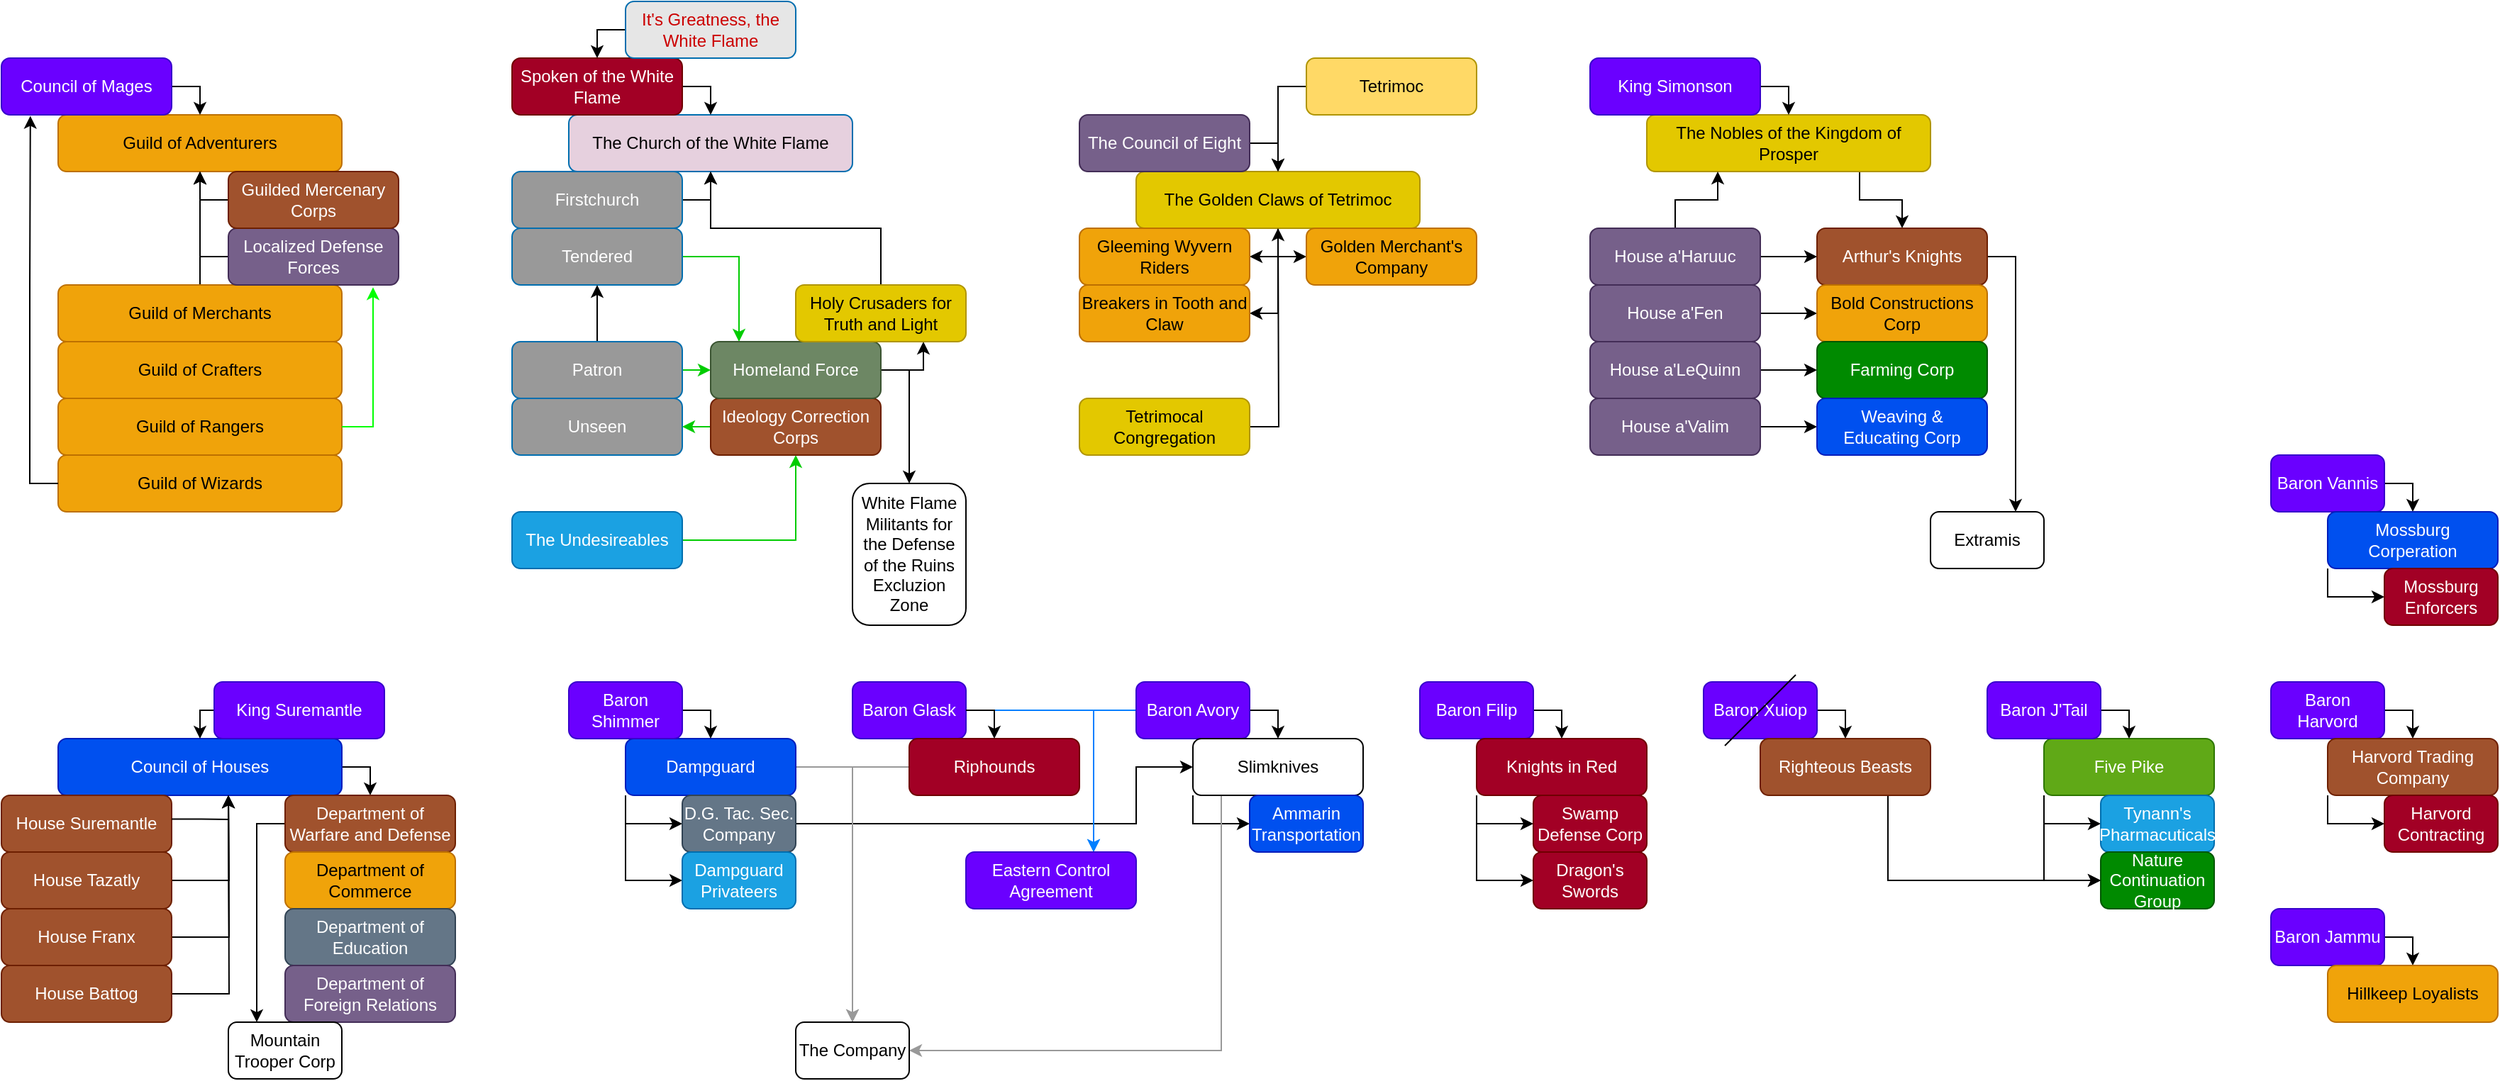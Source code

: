 <mxfile version="24.2.5" type="device">
  <diagram name="Page-1" id="o0ZqQBc5p8aBz4_Yj3NF">
    <mxGraphModel dx="2197" dy="1047" grid="1" gridSize="10" guides="1" tooltips="1" connect="1" arrows="1" fold="1" page="1" pageScale="1" pageWidth="1100" pageHeight="850" math="0" shadow="0">
      <root>
        <mxCell id="0" />
        <mxCell id="1" parent="0" />
        <mxCell id="Qp0GUsCn_s2tmI3Qah0Y-1" value="Guild of Adventurers" style="rounded=1;whiteSpace=wrap;html=1;fillColor=#f0a30a;fontColor=#000000;strokeColor=#BD7000;" parent="1" vertex="1">
          <mxGeometry x="260" y="120" width="200" height="40" as="geometry" />
        </mxCell>
        <mxCell id="Qp0GUsCn_s2tmI3Qah0Y-4" style="edgeStyle=orthogonalEdgeStyle;rounded=0;orthogonalLoop=1;jettySize=auto;html=1;exitX=0.5;exitY=0;exitDx=0;exitDy=0;entryX=0.5;entryY=1;entryDx=0;entryDy=0;" parent="1" source="Qp0GUsCn_s2tmI3Qah0Y-2" target="Qp0GUsCn_s2tmI3Qah0Y-1" edge="1">
          <mxGeometry relative="1" as="geometry" />
        </mxCell>
        <mxCell id="Qp0GUsCn_s2tmI3Qah0Y-2" value="Guild of Merchants" style="rounded=1;whiteSpace=wrap;html=1;fillColor=#f0a30a;fontColor=#000000;strokeColor=#BD7000;" parent="1" vertex="1">
          <mxGeometry x="260" y="240" width="200" height="40" as="geometry" />
        </mxCell>
        <mxCell id="Qp0GUsCn_s2tmI3Qah0Y-3" value="Guild of Crafters" style="rounded=1;whiteSpace=wrap;html=1;fillColor=#f0a30a;fontColor=#000000;strokeColor=#BD7000;" parent="1" vertex="1">
          <mxGeometry x="260" y="280" width="200" height="40" as="geometry" />
        </mxCell>
        <mxCell id="Qp0GUsCn_s2tmI3Qah0Y-6" style="edgeStyle=orthogonalEdgeStyle;rounded=0;orthogonalLoop=1;jettySize=auto;html=1;exitX=0;exitY=0.5;exitDx=0;exitDy=0;" parent="1" source="Qp0GUsCn_s2tmI3Qah0Y-5" target="Qp0GUsCn_s2tmI3Qah0Y-1" edge="1">
          <mxGeometry relative="1" as="geometry" />
        </mxCell>
        <mxCell id="Qp0GUsCn_s2tmI3Qah0Y-5" value="Localized Defense Forces" style="rounded=1;whiteSpace=wrap;html=1;fillColor=#76608a;fontColor=#ffffff;strokeColor=#432D57;" parent="1" vertex="1">
          <mxGeometry x="380" y="200" width="120" height="40" as="geometry" />
        </mxCell>
        <mxCell id="Qp0GUsCn_s2tmI3Qah0Y-8" style="edgeStyle=orthogonalEdgeStyle;rounded=0;orthogonalLoop=1;jettySize=auto;html=1;exitX=0;exitY=0.5;exitDx=0;exitDy=0;" parent="1" source="Qp0GUsCn_s2tmI3Qah0Y-7" target="Qp0GUsCn_s2tmI3Qah0Y-1" edge="1">
          <mxGeometry relative="1" as="geometry" />
        </mxCell>
        <mxCell id="Qp0GUsCn_s2tmI3Qah0Y-7" value="Guilded Mercenary Corps" style="rounded=1;whiteSpace=wrap;html=1;fillColor=#a0522d;fontColor=#ffffff;strokeColor=#6D1F00;" parent="1" vertex="1">
          <mxGeometry x="380" y="160" width="120" height="40" as="geometry" />
        </mxCell>
        <mxCell id="Qp0GUsCn_s2tmI3Qah0Y-9" value="Guild of Rangers" style="rounded=1;whiteSpace=wrap;html=1;fillColor=#f0a30a;fontColor=#000000;strokeColor=#BD7000;" parent="1" vertex="1">
          <mxGeometry x="260" y="320" width="200" height="40" as="geometry" />
        </mxCell>
        <mxCell id="Qp0GUsCn_s2tmI3Qah0Y-10" value="Guild of Wizards" style="rounded=1;whiteSpace=wrap;html=1;fillColor=#f0a30a;fontColor=#000000;strokeColor=#BD7000;" parent="1" vertex="1">
          <mxGeometry x="260" y="360" width="200" height="40" as="geometry" />
        </mxCell>
        <mxCell id="Qp0GUsCn_s2tmI3Qah0Y-14" style="edgeStyle=orthogonalEdgeStyle;rounded=0;orthogonalLoop=1;jettySize=auto;html=1;exitX=1;exitY=0.5;exitDx=0;exitDy=0;" parent="1" source="Qp0GUsCn_s2tmI3Qah0Y-12" target="Qp0GUsCn_s2tmI3Qah0Y-1" edge="1">
          <mxGeometry relative="1" as="geometry" />
        </mxCell>
        <mxCell id="Qp0GUsCn_s2tmI3Qah0Y-12" value="Council of Mages" style="rounded=1;whiteSpace=wrap;html=1;fillColor=#6a00ff;fontColor=#ffffff;strokeColor=#3700CC;" parent="1" vertex="1">
          <mxGeometry x="220" y="80" width="120" height="40" as="geometry" />
        </mxCell>
        <mxCell id="Qp0GUsCn_s2tmI3Qah0Y-13" style="edgeStyle=orthogonalEdgeStyle;rounded=0;orthogonalLoop=1;jettySize=auto;html=1;exitX=0;exitY=0.5;exitDx=0;exitDy=0;entryX=0.17;entryY=1.02;entryDx=0;entryDy=0;entryPerimeter=0;" parent="1" source="Qp0GUsCn_s2tmI3Qah0Y-10" target="Qp0GUsCn_s2tmI3Qah0Y-12" edge="1">
          <mxGeometry relative="1" as="geometry" />
        </mxCell>
        <mxCell id="Qp0GUsCn_s2tmI3Qah0Y-15" style="edgeStyle=orthogonalEdgeStyle;rounded=0;orthogonalLoop=1;jettySize=auto;html=1;exitX=1;exitY=0.5;exitDx=0;exitDy=0;entryX=0.85;entryY=1.04;entryDx=0;entryDy=0;entryPerimeter=0;fillColor=#00FF00;strokeColor=#00FF00;" parent="1" source="Qp0GUsCn_s2tmI3Qah0Y-9" target="Qp0GUsCn_s2tmI3Qah0Y-5" edge="1">
          <mxGeometry relative="1" as="geometry" />
        </mxCell>
        <mxCell id="Qp0GUsCn_s2tmI3Qah0Y-30" style="edgeStyle=orthogonalEdgeStyle;rounded=0;orthogonalLoop=1;jettySize=auto;html=1;exitX=1;exitY=0.5;exitDx=0;exitDy=0;entryX=0.5;entryY=0;entryDx=0;entryDy=0;" parent="1" source="Qp0GUsCn_s2tmI3Qah0Y-17" target="Qp0GUsCn_s2tmI3Qah0Y-29" edge="1">
          <mxGeometry relative="1" as="geometry" />
        </mxCell>
        <mxCell id="Qp0GUsCn_s2tmI3Qah0Y-17" value="Council of Houses" style="rounded=1;whiteSpace=wrap;html=1;fillColor=#0050ef;fontColor=#ffffff;strokeColor=#001DBC;" parent="1" vertex="1">
          <mxGeometry x="260" y="560" width="200" height="40" as="geometry" />
        </mxCell>
        <mxCell id="Qp0GUsCn_s2tmI3Qah0Y-34" style="edgeStyle=orthogonalEdgeStyle;rounded=0;orthogonalLoop=1;jettySize=auto;html=1;exitX=0;exitY=0.5;exitDx=0;exitDy=0;entryX=0.5;entryY=0;entryDx=0;entryDy=0;" parent="1" source="Qp0GUsCn_s2tmI3Qah0Y-18" target="Qp0GUsCn_s2tmI3Qah0Y-17" edge="1">
          <mxGeometry relative="1" as="geometry" />
        </mxCell>
        <mxCell id="Qp0GUsCn_s2tmI3Qah0Y-18" value="King Suremantle" style="rounded=1;whiteSpace=wrap;html=1;fillColor=#6a00ff;fontColor=#ffffff;strokeColor=#3700CC;" parent="1" vertex="1">
          <mxGeometry x="370" y="520" width="120" height="40" as="geometry" />
        </mxCell>
        <mxCell id="Qp0GUsCn_s2tmI3Qah0Y-20" value="House Suremantle" style="rounded=1;whiteSpace=wrap;html=1;fillColor=#a0522d;fontColor=#ffffff;strokeColor=#6D1F00;" parent="1" vertex="1">
          <mxGeometry x="220" y="600" width="120" height="40" as="geometry" />
        </mxCell>
        <mxCell id="91A2RXsGNv93fPLzzTM1-30" style="edgeStyle=orthogonalEdgeStyle;rounded=0;orthogonalLoop=1;jettySize=auto;html=1;exitX=1;exitY=0.5;exitDx=0;exitDy=0;" edge="1" parent="1" source="Qp0GUsCn_s2tmI3Qah0Y-21">
          <mxGeometry relative="1" as="geometry">
            <mxPoint x="380" y="600" as="targetPoint" />
          </mxGeometry>
        </mxCell>
        <mxCell id="Qp0GUsCn_s2tmI3Qah0Y-21" value="House Tazatly" style="rounded=1;whiteSpace=wrap;html=1;fillColor=#a0522d;fontColor=#ffffff;strokeColor=#6D1F00;" parent="1" vertex="1">
          <mxGeometry x="220" y="640" width="120" height="40" as="geometry" />
        </mxCell>
        <mxCell id="91A2RXsGNv93fPLzzTM1-29" style="edgeStyle=orthogonalEdgeStyle;rounded=0;orthogonalLoop=1;jettySize=auto;html=1;exitX=1;exitY=0.5;exitDx=0;exitDy=0;" edge="1" parent="1" source="Qp0GUsCn_s2tmI3Qah0Y-22">
          <mxGeometry relative="1" as="geometry">
            <mxPoint x="380" y="600" as="targetPoint" />
          </mxGeometry>
        </mxCell>
        <mxCell id="Qp0GUsCn_s2tmI3Qah0Y-22" value="House Franx" style="rounded=1;whiteSpace=wrap;html=1;fillColor=#a0522d;fontColor=#ffffff;strokeColor=#6D1F00;" parent="1" vertex="1">
          <mxGeometry x="220" y="680" width="120" height="40" as="geometry" />
        </mxCell>
        <mxCell id="Qp0GUsCn_s2tmI3Qah0Y-23" style="edgeStyle=orthogonalEdgeStyle;rounded=0;orthogonalLoop=1;jettySize=auto;html=1;exitX=1;exitY=0.5;exitDx=0;exitDy=0;" parent="1" edge="1">
          <mxGeometry relative="1" as="geometry">
            <mxPoint x="340" y="616.8" as="sourcePoint" />
            <mxPoint x="380" y="600" as="targetPoint" />
            <Array as="points">
              <mxPoint x="361" y="617" />
              <mxPoint x="380" y="617" />
            </Array>
          </mxGeometry>
        </mxCell>
        <mxCell id="91A2RXsGNv93fPLzzTM1-28" style="edgeStyle=orthogonalEdgeStyle;rounded=0;orthogonalLoop=1;jettySize=auto;html=1;exitX=1;exitY=0.5;exitDx=0;exitDy=0;" edge="1" parent="1" source="Qp0GUsCn_s2tmI3Qah0Y-26">
          <mxGeometry relative="1" as="geometry">
            <mxPoint x="380" y="600" as="targetPoint" />
          </mxGeometry>
        </mxCell>
        <mxCell id="Qp0GUsCn_s2tmI3Qah0Y-26" value="House Battog" style="rounded=1;whiteSpace=wrap;html=1;fillColor=#a0522d;fontColor=#ffffff;strokeColor=#6D1F00;" parent="1" vertex="1">
          <mxGeometry x="220" y="720" width="120" height="40" as="geometry" />
        </mxCell>
        <mxCell id="91A2RXsGNv93fPLzzTM1-73" style="edgeStyle=orthogonalEdgeStyle;rounded=0;orthogonalLoop=1;jettySize=auto;html=1;exitX=0;exitY=0.5;exitDx=0;exitDy=0;entryX=0.25;entryY=0;entryDx=0;entryDy=0;" edge="1" parent="1" source="Qp0GUsCn_s2tmI3Qah0Y-29" target="91A2RXsGNv93fPLzzTM1-72">
          <mxGeometry relative="1" as="geometry" />
        </mxCell>
        <mxCell id="Qp0GUsCn_s2tmI3Qah0Y-29" value="Department of Warfare and Defense" style="rounded=1;whiteSpace=wrap;html=1;fillColor=#a0522d;fontColor=#ffffff;strokeColor=#6D1F00;" parent="1" vertex="1">
          <mxGeometry x="420" y="600" width="120" height="40" as="geometry" />
        </mxCell>
        <mxCell id="Qp0GUsCn_s2tmI3Qah0Y-31" value="Department of Commerce" style="rounded=1;whiteSpace=wrap;html=1;fillColor=#f0a30a;fontColor=#000000;strokeColor=#BD7000;" parent="1" vertex="1">
          <mxGeometry x="420" y="640" width="120" height="40" as="geometry" />
        </mxCell>
        <mxCell id="Qp0GUsCn_s2tmI3Qah0Y-32" value="Department of Education" style="rounded=1;whiteSpace=wrap;html=1;fillColor=#647687;fontColor=#ffffff;strokeColor=#314354;" parent="1" vertex="1">
          <mxGeometry x="420" y="680" width="120" height="40" as="geometry" />
        </mxCell>
        <mxCell id="Qp0GUsCn_s2tmI3Qah0Y-33" value="Department of Foreign Relations" style="rounded=1;whiteSpace=wrap;html=1;fillColor=#76608a;fontColor=#ffffff;strokeColor=#432D57;" parent="1" vertex="1">
          <mxGeometry x="420" y="720" width="120" height="40" as="geometry" />
        </mxCell>
        <mxCell id="91A2RXsGNv93fPLzzTM1-1" value="The Church of the White Flame" style="rounded=1;whiteSpace=wrap;html=1;fillColor=#E6D0DE;fontColor=#000000;strokeColor=#006EAF;" vertex="1" parent="1">
          <mxGeometry x="620" y="120" width="200" height="40" as="geometry" />
        </mxCell>
        <mxCell id="91A2RXsGNv93fPLzzTM1-4" style="edgeStyle=orthogonalEdgeStyle;rounded=0;orthogonalLoop=1;jettySize=auto;html=1;exitX=1;exitY=0.5;exitDx=0;exitDy=0;entryX=0.5;entryY=0;entryDx=0;entryDy=0;" edge="1" parent="1" source="91A2RXsGNv93fPLzzTM1-3" target="91A2RXsGNv93fPLzzTM1-1">
          <mxGeometry relative="1" as="geometry" />
        </mxCell>
        <mxCell id="91A2RXsGNv93fPLzzTM1-3" value="Spoken of the White Flame" style="rounded=1;whiteSpace=wrap;html=1;fillColor=#a20025;fontColor=#ffffff;strokeColor=#6F0000;" vertex="1" parent="1">
          <mxGeometry x="580" y="80" width="120" height="40" as="geometry" />
        </mxCell>
        <mxCell id="91A2RXsGNv93fPLzzTM1-6" style="edgeStyle=orthogonalEdgeStyle;rounded=0;orthogonalLoop=1;jettySize=auto;html=1;exitX=0;exitY=0.5;exitDx=0;exitDy=0;" edge="1" parent="1" source="91A2RXsGNv93fPLzzTM1-5" target="91A2RXsGNv93fPLzzTM1-3">
          <mxGeometry relative="1" as="geometry" />
        </mxCell>
        <mxCell id="91A2RXsGNv93fPLzzTM1-5" value="It&#39;s Greatness, the White Flame" style="rounded=1;whiteSpace=wrap;html=1;fillColor=#E6E6E6;fontColor=#CC0000;strokeColor=#006EAF;" vertex="1" parent="1">
          <mxGeometry x="660" y="40" width="120" height="40" as="geometry" />
        </mxCell>
        <mxCell id="91A2RXsGNv93fPLzzTM1-25" style="edgeStyle=orthogonalEdgeStyle;rounded=0;orthogonalLoop=1;jettySize=auto;html=1;exitX=1;exitY=0.5;exitDx=0;exitDy=0;" edge="1" parent="1" source="91A2RXsGNv93fPLzzTM1-7" target="91A2RXsGNv93fPLzzTM1-1">
          <mxGeometry relative="1" as="geometry" />
        </mxCell>
        <mxCell id="91A2RXsGNv93fPLzzTM1-7" value="Firstchurch" style="rounded=1;whiteSpace=wrap;html=1;fillColor=#999999;fontColor=#ffffff;strokeColor=#006EAF;" vertex="1" parent="1">
          <mxGeometry x="580" y="160" width="120" height="40" as="geometry" />
        </mxCell>
        <mxCell id="91A2RXsGNv93fPLzzTM1-21" style="edgeStyle=orthogonalEdgeStyle;rounded=0;orthogonalLoop=1;jettySize=auto;html=1;exitX=1;exitY=0.5;exitDx=0;exitDy=0;strokeColor=#00CC00;" edge="1" parent="1" source="91A2RXsGNv93fPLzzTM1-8" target="91A2RXsGNv93fPLzzTM1-19">
          <mxGeometry relative="1" as="geometry">
            <Array as="points">
              <mxPoint x="740" y="220" />
            </Array>
          </mxGeometry>
        </mxCell>
        <mxCell id="91A2RXsGNv93fPLzzTM1-8" value="Tendered" style="rounded=1;whiteSpace=wrap;html=1;fillColor=#999999;fontColor=#ffffff;strokeColor=#006EAF;" vertex="1" parent="1">
          <mxGeometry x="580" y="200" width="120" height="40" as="geometry" />
        </mxCell>
        <mxCell id="91A2RXsGNv93fPLzzTM1-17" style="edgeStyle=orthogonalEdgeStyle;rounded=0;orthogonalLoop=1;jettySize=auto;html=1;exitX=0.5;exitY=0;exitDx=0;exitDy=0;entryX=0.5;entryY=1;entryDx=0;entryDy=0;" edge="1" parent="1" source="91A2RXsGNv93fPLzzTM1-9" target="91A2RXsGNv93fPLzzTM1-8">
          <mxGeometry relative="1" as="geometry" />
        </mxCell>
        <mxCell id="91A2RXsGNv93fPLzzTM1-20" style="edgeStyle=orthogonalEdgeStyle;rounded=0;orthogonalLoop=1;jettySize=auto;html=1;exitX=1;exitY=0.5;exitDx=0;exitDy=0;entryX=0;entryY=0.5;entryDx=0;entryDy=0;strokeColor=#00CC00;" edge="1" parent="1" source="91A2RXsGNv93fPLzzTM1-9" target="91A2RXsGNv93fPLzzTM1-19">
          <mxGeometry relative="1" as="geometry" />
        </mxCell>
        <mxCell id="91A2RXsGNv93fPLzzTM1-9" value="Patron" style="rounded=1;whiteSpace=wrap;html=1;fillColor=#999999;fontColor=#ffffff;strokeColor=#006EAF;" vertex="1" parent="1">
          <mxGeometry x="580" y="280" width="120" height="40" as="geometry" />
        </mxCell>
        <mxCell id="91A2RXsGNv93fPLzzTM1-10" value="Unseen" style="rounded=1;whiteSpace=wrap;html=1;fillColor=#999999;fontColor=#ffffff;strokeColor=#006EAF;" vertex="1" parent="1">
          <mxGeometry x="580" y="320" width="120" height="40" as="geometry" />
        </mxCell>
        <mxCell id="91A2RXsGNv93fPLzzTM1-15" style="edgeStyle=orthogonalEdgeStyle;rounded=0;orthogonalLoop=1;jettySize=auto;html=1;exitX=1;exitY=0.5;exitDx=0;exitDy=0;entryX=0.5;entryY=1;entryDx=0;entryDy=0;strokeColor=#00CC00;" edge="1" parent="1" source="91A2RXsGNv93fPLzzTM1-11" target="91A2RXsGNv93fPLzzTM1-12">
          <mxGeometry relative="1" as="geometry" />
        </mxCell>
        <mxCell id="91A2RXsGNv93fPLzzTM1-11" value="The Undesireables" style="rounded=1;whiteSpace=wrap;html=1;fillColor=#1ba1e2;fontColor=#ffffff;strokeColor=#006EAF;" vertex="1" parent="1">
          <mxGeometry x="580" y="400" width="120" height="40" as="geometry" />
        </mxCell>
        <mxCell id="91A2RXsGNv93fPLzzTM1-16" style="edgeStyle=orthogonalEdgeStyle;rounded=0;orthogonalLoop=1;jettySize=auto;html=1;exitX=0;exitY=0.5;exitDx=0;exitDy=0;entryX=1;entryY=0.5;entryDx=0;entryDy=0;strokeColor=#00CC00;" edge="1" parent="1" source="91A2RXsGNv93fPLzzTM1-12" target="91A2RXsGNv93fPLzzTM1-10">
          <mxGeometry relative="1" as="geometry" />
        </mxCell>
        <mxCell id="91A2RXsGNv93fPLzzTM1-12" value="Ideology Correction Corps" style="rounded=1;whiteSpace=wrap;html=1;fillColor=#a0522d;fontColor=#ffffff;strokeColor=#6D1F00;" vertex="1" parent="1">
          <mxGeometry x="720" y="320" width="120" height="40" as="geometry" />
        </mxCell>
        <mxCell id="91A2RXsGNv93fPLzzTM1-26" style="edgeStyle=orthogonalEdgeStyle;rounded=0;orthogonalLoop=1;jettySize=auto;html=1;exitX=1;exitY=0.5;exitDx=0;exitDy=0;entryX=0.75;entryY=1;entryDx=0;entryDy=0;" edge="1" parent="1" source="91A2RXsGNv93fPLzzTM1-19" target="91A2RXsGNv93fPLzzTM1-22">
          <mxGeometry relative="1" as="geometry" />
        </mxCell>
        <mxCell id="91A2RXsGNv93fPLzzTM1-133" style="edgeStyle=orthogonalEdgeStyle;rounded=0;orthogonalLoop=1;jettySize=auto;html=1;exitX=1;exitY=0.5;exitDx=0;exitDy=0;entryX=0.5;entryY=0;entryDx=0;entryDy=0;" edge="1" parent="1" source="91A2RXsGNv93fPLzzTM1-19" target="91A2RXsGNv93fPLzzTM1-132">
          <mxGeometry relative="1" as="geometry" />
        </mxCell>
        <mxCell id="91A2RXsGNv93fPLzzTM1-19" value="Homeland Force" style="rounded=1;whiteSpace=wrap;html=1;fillColor=#6d8764;fontColor=#ffffff;strokeColor=#3A5431;" vertex="1" parent="1">
          <mxGeometry x="720" y="280" width="120" height="40" as="geometry" />
        </mxCell>
        <mxCell id="91A2RXsGNv93fPLzzTM1-24" style="edgeStyle=orthogonalEdgeStyle;rounded=0;orthogonalLoop=1;jettySize=auto;html=1;exitX=0.5;exitY=0;exitDx=0;exitDy=0;" edge="1" parent="1" source="91A2RXsGNv93fPLzzTM1-22" target="91A2RXsGNv93fPLzzTM1-1">
          <mxGeometry relative="1" as="geometry" />
        </mxCell>
        <mxCell id="91A2RXsGNv93fPLzzTM1-22" value="Holy Crusaders for Truth and Light" style="rounded=1;whiteSpace=wrap;html=1;fillColor=#e3c800;fontColor=#000000;strokeColor=#B09500;" vertex="1" parent="1">
          <mxGeometry x="780" y="240" width="120" height="40" as="geometry" />
        </mxCell>
        <mxCell id="91A2RXsGNv93fPLzzTM1-39" style="edgeStyle=orthogonalEdgeStyle;rounded=0;orthogonalLoop=1;jettySize=auto;html=1;exitX=0.5;exitY=1;exitDx=0;exitDy=0;entryX=1;entryY=0.5;entryDx=0;entryDy=0;" edge="1" parent="1" source="91A2RXsGNv93fPLzzTM1-27" target="91A2RXsGNv93fPLzzTM1-38">
          <mxGeometry relative="1" as="geometry" />
        </mxCell>
        <mxCell id="91A2RXsGNv93fPLzzTM1-40" style="edgeStyle=orthogonalEdgeStyle;rounded=0;orthogonalLoop=1;jettySize=auto;html=1;exitX=0.5;exitY=1;exitDx=0;exitDy=0;entryX=1;entryY=0.5;entryDx=0;entryDy=0;" edge="1" parent="1" source="91A2RXsGNv93fPLzzTM1-27" target="91A2RXsGNv93fPLzzTM1-37">
          <mxGeometry relative="1" as="geometry">
            <Array as="points">
              <mxPoint x="1120" y="220" />
            </Array>
          </mxGeometry>
        </mxCell>
        <mxCell id="91A2RXsGNv93fPLzzTM1-42" style="edgeStyle=orthogonalEdgeStyle;rounded=0;orthogonalLoop=1;jettySize=auto;html=1;exitX=0.5;exitY=1;exitDx=0;exitDy=0;entryX=0;entryY=0.5;entryDx=0;entryDy=0;" edge="1" parent="1" source="91A2RXsGNv93fPLzzTM1-27" target="91A2RXsGNv93fPLzzTM1-41">
          <mxGeometry relative="1" as="geometry">
            <Array as="points">
              <mxPoint x="1120" y="220" />
            </Array>
          </mxGeometry>
        </mxCell>
        <mxCell id="91A2RXsGNv93fPLzzTM1-27" value="The Golden Claws of Tetrimoc" style="rounded=1;whiteSpace=wrap;html=1;fillColor=#e3c800;fontColor=#000000;strokeColor=#B09500;" vertex="1" parent="1">
          <mxGeometry x="1020" y="160" width="200" height="40" as="geometry" />
        </mxCell>
        <mxCell id="91A2RXsGNv93fPLzzTM1-35" style="edgeStyle=orthogonalEdgeStyle;rounded=0;orthogonalLoop=1;jettySize=auto;html=1;exitX=1;exitY=0.5;exitDx=0;exitDy=0;" edge="1" parent="1" source="91A2RXsGNv93fPLzzTM1-32" target="91A2RXsGNv93fPLzzTM1-27">
          <mxGeometry relative="1" as="geometry" />
        </mxCell>
        <mxCell id="91A2RXsGNv93fPLzzTM1-32" value="The Council of Eight" style="rounded=1;whiteSpace=wrap;html=1;fillColor=#76608a;fontColor=#ffffff;strokeColor=#432D57;" vertex="1" parent="1">
          <mxGeometry x="980" y="120" width="120" height="40" as="geometry" />
        </mxCell>
        <mxCell id="91A2RXsGNv93fPLzzTM1-36" style="edgeStyle=orthogonalEdgeStyle;rounded=0;orthogonalLoop=1;jettySize=auto;html=1;exitX=0;exitY=0.5;exitDx=0;exitDy=0;entryX=0.5;entryY=0;entryDx=0;entryDy=0;" edge="1" parent="1" source="91A2RXsGNv93fPLzzTM1-34" target="91A2RXsGNv93fPLzzTM1-27">
          <mxGeometry relative="1" as="geometry" />
        </mxCell>
        <mxCell id="91A2RXsGNv93fPLzzTM1-34" value="Tetrimoc" style="rounded=1;whiteSpace=wrap;html=1;fillColor=#FFD966;fontColor=#000000;strokeColor=#B09500;" vertex="1" parent="1">
          <mxGeometry x="1140" y="80" width="120" height="40" as="geometry" />
        </mxCell>
        <mxCell id="91A2RXsGNv93fPLzzTM1-37" value="Gleeming Wyvern Riders" style="rounded=1;whiteSpace=wrap;html=1;fillColor=#f0a30a;fontColor=#000000;strokeColor=#BD7000;" vertex="1" parent="1">
          <mxGeometry x="980" y="200" width="120" height="40" as="geometry" />
        </mxCell>
        <mxCell id="91A2RXsGNv93fPLzzTM1-38" value="Breakers in Tooth and Claw" style="rounded=1;whiteSpace=wrap;html=1;fillColor=#f0a30a;fontColor=#000000;strokeColor=#BD7000;" vertex="1" parent="1">
          <mxGeometry x="980" y="240" width="120" height="40" as="geometry" />
        </mxCell>
        <mxCell id="91A2RXsGNv93fPLzzTM1-41" value="Golden Merchant&#39;s Company" style="rounded=1;whiteSpace=wrap;html=1;fillColor=#f0a30a;fontColor=#000000;strokeColor=#BD7000;" vertex="1" parent="1">
          <mxGeometry x="1140" y="200" width="120" height="40" as="geometry" />
        </mxCell>
        <mxCell id="91A2RXsGNv93fPLzzTM1-44" style="edgeStyle=orthogonalEdgeStyle;rounded=0;orthogonalLoop=1;jettySize=auto;html=1;exitX=1;exitY=0.5;exitDx=0;exitDy=0;" edge="1" parent="1" source="91A2RXsGNv93fPLzzTM1-43">
          <mxGeometry relative="1" as="geometry">
            <mxPoint x="1120" y="200" as="targetPoint" />
          </mxGeometry>
        </mxCell>
        <mxCell id="91A2RXsGNv93fPLzzTM1-43" value="Tetrimocal Congregation" style="rounded=1;whiteSpace=wrap;html=1;fillColor=#e3c800;fontColor=#000000;strokeColor=#B09500;" vertex="1" parent="1">
          <mxGeometry x="980" y="320" width="120" height="40" as="geometry" />
        </mxCell>
        <mxCell id="91A2RXsGNv93fPLzzTM1-64" style="edgeStyle=orthogonalEdgeStyle;rounded=0;orthogonalLoop=1;jettySize=auto;html=1;exitX=0.75;exitY=1;exitDx=0;exitDy=0;entryX=0.5;entryY=0;entryDx=0;entryDy=0;" edge="1" parent="1" source="91A2RXsGNv93fPLzzTM1-47" target="91A2RXsGNv93fPLzzTM1-50">
          <mxGeometry relative="1" as="geometry" />
        </mxCell>
        <mxCell id="91A2RXsGNv93fPLzzTM1-47" value="The Nobles of the Kingdom of Prosper" style="rounded=1;whiteSpace=wrap;html=1;fillColor=#e3c800;fontColor=#000000;strokeColor=#B09500;" vertex="1" parent="1">
          <mxGeometry x="1380" y="120" width="200" height="40" as="geometry" />
        </mxCell>
        <mxCell id="91A2RXsGNv93fPLzzTM1-49" style="edgeStyle=orthogonalEdgeStyle;rounded=0;orthogonalLoop=1;jettySize=auto;html=1;exitX=1;exitY=0.5;exitDx=0;exitDy=0;entryX=0.5;entryY=0;entryDx=0;entryDy=0;" edge="1" parent="1" source="91A2RXsGNv93fPLzzTM1-48" target="91A2RXsGNv93fPLzzTM1-47">
          <mxGeometry relative="1" as="geometry" />
        </mxCell>
        <mxCell id="91A2RXsGNv93fPLzzTM1-48" value="King Simonson" style="rounded=1;whiteSpace=wrap;html=1;fillColor=#6a00ff;fontColor=#ffffff;strokeColor=#3700CC;" vertex="1" parent="1">
          <mxGeometry x="1340" y="80" width="120" height="40" as="geometry" />
        </mxCell>
        <mxCell id="91A2RXsGNv93fPLzzTM1-135" style="edgeStyle=orthogonalEdgeStyle;rounded=0;orthogonalLoop=1;jettySize=auto;html=1;exitX=1;exitY=0.5;exitDx=0;exitDy=0;entryX=0.75;entryY=0;entryDx=0;entryDy=0;" edge="1" parent="1" source="91A2RXsGNv93fPLzzTM1-50" target="91A2RXsGNv93fPLzzTM1-134">
          <mxGeometry relative="1" as="geometry" />
        </mxCell>
        <mxCell id="91A2RXsGNv93fPLzzTM1-50" value="Arthur&#39;s Knights" style="rounded=1;whiteSpace=wrap;html=1;fillColor=#a0522d;fontColor=#ffffff;strokeColor=#6D1F00;" vertex="1" parent="1">
          <mxGeometry x="1500" y="200" width="120" height="40" as="geometry" />
        </mxCell>
        <mxCell id="91A2RXsGNv93fPLzzTM1-62" style="edgeStyle=orthogonalEdgeStyle;rounded=0;orthogonalLoop=1;jettySize=auto;html=1;exitX=1;exitY=0.5;exitDx=0;exitDy=0;entryX=0;entryY=0.5;entryDx=0;entryDy=0;" edge="1" parent="1" source="91A2RXsGNv93fPLzzTM1-52" target="91A2RXsGNv93fPLzzTM1-53">
          <mxGeometry relative="1" as="geometry" />
        </mxCell>
        <mxCell id="91A2RXsGNv93fPLzzTM1-52" value="House a&#39;Fen" style="rounded=1;whiteSpace=wrap;html=1;fillColor=#76608a;fontColor=#ffffff;strokeColor=#432D57;" vertex="1" parent="1">
          <mxGeometry x="1340" y="240" width="120" height="40" as="geometry" />
        </mxCell>
        <mxCell id="91A2RXsGNv93fPLzzTM1-53" value="Bold Constructions Corp" style="rounded=1;whiteSpace=wrap;html=1;fillColor=#f0a30a;fontColor=#000000;strokeColor=#BD7000;" vertex="1" parent="1">
          <mxGeometry x="1500" y="240" width="120" height="40" as="geometry" />
        </mxCell>
        <mxCell id="91A2RXsGNv93fPLzzTM1-61" style="edgeStyle=orthogonalEdgeStyle;rounded=0;orthogonalLoop=1;jettySize=auto;html=1;exitX=1;exitY=0.5;exitDx=0;exitDy=0;entryX=0;entryY=0.5;entryDx=0;entryDy=0;" edge="1" parent="1" source="91A2RXsGNv93fPLzzTM1-56" target="91A2RXsGNv93fPLzzTM1-50">
          <mxGeometry relative="1" as="geometry" />
        </mxCell>
        <mxCell id="91A2RXsGNv93fPLzzTM1-63" style="edgeStyle=orthogonalEdgeStyle;rounded=0;orthogonalLoop=1;jettySize=auto;html=1;exitX=0.5;exitY=0;exitDx=0;exitDy=0;entryX=0.25;entryY=1;entryDx=0;entryDy=0;" edge="1" parent="1" source="91A2RXsGNv93fPLzzTM1-56" target="91A2RXsGNv93fPLzzTM1-47">
          <mxGeometry relative="1" as="geometry" />
        </mxCell>
        <mxCell id="91A2RXsGNv93fPLzzTM1-56" value="House a&#39;Haruuc" style="rounded=1;whiteSpace=wrap;html=1;fillColor=#76608a;strokeColor=#432D57;fontColor=#ffffff;" vertex="1" parent="1">
          <mxGeometry x="1340" y="200" width="120" height="40" as="geometry" />
        </mxCell>
        <mxCell id="91A2RXsGNv93fPLzzTM1-66" style="edgeStyle=orthogonalEdgeStyle;rounded=0;orthogonalLoop=1;jettySize=auto;html=1;exitX=1;exitY=0.5;exitDx=0;exitDy=0;entryX=0;entryY=0.5;entryDx=0;entryDy=0;" edge="1" parent="1" source="91A2RXsGNv93fPLzzTM1-59" target="91A2RXsGNv93fPLzzTM1-65">
          <mxGeometry relative="1" as="geometry" />
        </mxCell>
        <mxCell id="91A2RXsGNv93fPLzzTM1-59" value="House a&#39;LeQuinn" style="rounded=1;whiteSpace=wrap;html=1;fillColor=#76608a;fontColor=#ffffff;strokeColor=#432D57;" vertex="1" parent="1">
          <mxGeometry x="1340" y="280" width="120" height="40" as="geometry" />
        </mxCell>
        <mxCell id="91A2RXsGNv93fPLzzTM1-68" style="edgeStyle=orthogonalEdgeStyle;rounded=0;orthogonalLoop=1;jettySize=auto;html=1;exitX=1;exitY=0.5;exitDx=0;exitDy=0;entryX=0;entryY=0.5;entryDx=0;entryDy=0;" edge="1" parent="1" source="91A2RXsGNv93fPLzzTM1-60" target="91A2RXsGNv93fPLzzTM1-67">
          <mxGeometry relative="1" as="geometry" />
        </mxCell>
        <mxCell id="91A2RXsGNv93fPLzzTM1-60" value="House a&#39;Valim" style="rounded=1;whiteSpace=wrap;html=1;fillColor=#76608a;fontColor=#ffffff;strokeColor=#432D57;" vertex="1" parent="1">
          <mxGeometry x="1340" y="320" width="120" height="40" as="geometry" />
        </mxCell>
        <mxCell id="91A2RXsGNv93fPLzzTM1-65" value="Farming Corp" style="rounded=1;whiteSpace=wrap;html=1;fillColor=#008a00;fontColor=#ffffff;strokeColor=#005700;" vertex="1" parent="1">
          <mxGeometry x="1500" y="280" width="120" height="40" as="geometry" />
        </mxCell>
        <mxCell id="91A2RXsGNv93fPLzzTM1-67" value="Weaving &amp;amp; Educating&amp;nbsp;&lt;span style=&quot;background-color: initial;&quot;&gt;Corp&lt;/span&gt;" style="rounded=1;whiteSpace=wrap;html=1;fillColor=#0050ef;fontColor=#ffffff;strokeColor=#001DBC;" vertex="1" parent="1">
          <mxGeometry x="1500" y="320" width="120" height="40" as="geometry" />
        </mxCell>
        <mxCell id="91A2RXsGNv93fPLzzTM1-78" style="edgeStyle=orthogonalEdgeStyle;rounded=0;orthogonalLoop=1;jettySize=auto;html=1;exitX=0;exitY=1;exitDx=0;exitDy=0;entryX=0;entryY=0.5;entryDx=0;entryDy=0;" edge="1" parent="1" source="91A2RXsGNv93fPLzzTM1-69" target="91A2RXsGNv93fPLzzTM1-77">
          <mxGeometry relative="1" as="geometry" />
        </mxCell>
        <mxCell id="91A2RXsGNv93fPLzzTM1-79" style="edgeStyle=orthogonalEdgeStyle;rounded=0;orthogonalLoop=1;jettySize=auto;html=1;exitX=0;exitY=1;exitDx=0;exitDy=0;entryX=0;entryY=0.5;entryDx=0;entryDy=0;" edge="1" parent="1" source="91A2RXsGNv93fPLzzTM1-69" target="91A2RXsGNv93fPLzzTM1-74">
          <mxGeometry relative="1" as="geometry" />
        </mxCell>
        <mxCell id="91A2RXsGNv93fPLzzTM1-129" style="edgeStyle=orthogonalEdgeStyle;rounded=0;orthogonalLoop=1;jettySize=auto;html=1;exitX=1;exitY=0.5;exitDx=0;exitDy=0;entryX=0.5;entryY=0;entryDx=0;entryDy=0;strokeColor=#999999;" edge="1" parent="1" source="91A2RXsGNv93fPLzzTM1-69" target="91A2RXsGNv93fPLzzTM1-128">
          <mxGeometry relative="1" as="geometry" />
        </mxCell>
        <mxCell id="91A2RXsGNv93fPLzzTM1-69" value="Dampguard" style="rounded=1;whiteSpace=wrap;html=1;fillColor=#0050ef;fontColor=#ffffff;strokeColor=#001DBC;" vertex="1" parent="1">
          <mxGeometry x="660" y="560" width="120" height="40" as="geometry" />
        </mxCell>
        <mxCell id="91A2RXsGNv93fPLzzTM1-71" style="edgeStyle=orthogonalEdgeStyle;rounded=0;orthogonalLoop=1;jettySize=auto;html=1;exitX=1;exitY=0.5;exitDx=0;exitDy=0;" edge="1" parent="1" source="91A2RXsGNv93fPLzzTM1-70" target="91A2RXsGNv93fPLzzTM1-69">
          <mxGeometry relative="1" as="geometry" />
        </mxCell>
        <mxCell id="91A2RXsGNv93fPLzzTM1-70" value="Baron Shimmer" style="rounded=1;whiteSpace=wrap;html=1;fillColor=#6a00ff;fontColor=#ffffff;strokeColor=#3700CC;" vertex="1" parent="1">
          <mxGeometry x="620" y="520" width="80" height="40" as="geometry" />
        </mxCell>
        <mxCell id="91A2RXsGNv93fPLzzTM1-72" value="Mountain Trooper Corp" style="rounded=1;whiteSpace=wrap;html=1;" vertex="1" parent="1">
          <mxGeometry x="380" y="760" width="80" height="40" as="geometry" />
        </mxCell>
        <mxCell id="91A2RXsGNv93fPLzzTM1-124" style="edgeStyle=orthogonalEdgeStyle;rounded=0;orthogonalLoop=1;jettySize=auto;html=1;exitX=1;exitY=0.5;exitDx=0;exitDy=0;entryX=0;entryY=0.5;entryDx=0;entryDy=0;" edge="1" parent="1" source="91A2RXsGNv93fPLzzTM1-74" target="91A2RXsGNv93fPLzzTM1-120">
          <mxGeometry relative="1" as="geometry">
            <Array as="points">
              <mxPoint x="1020" y="620" />
              <mxPoint x="1020" y="580" />
            </Array>
          </mxGeometry>
        </mxCell>
        <mxCell id="91A2RXsGNv93fPLzzTM1-74" value="D.G. Tac. Sec. Company" style="rounded=1;whiteSpace=wrap;html=1;fillColor=#647687;fontColor=#ffffff;strokeColor=#314354;" vertex="1" parent="1">
          <mxGeometry x="700" y="600" width="80" height="40" as="geometry" />
        </mxCell>
        <mxCell id="91A2RXsGNv93fPLzzTM1-77" value="Dampguard Privateers" style="rounded=1;whiteSpace=wrap;html=1;fillColor=#1ba1e2;fontColor=#ffffff;strokeColor=#006EAF;" vertex="1" parent="1">
          <mxGeometry x="700" y="640" width="80" height="40" as="geometry" />
        </mxCell>
        <mxCell id="91A2RXsGNv93fPLzzTM1-83" style="edgeStyle=orthogonalEdgeStyle;rounded=0;orthogonalLoop=1;jettySize=auto;html=1;exitX=1;exitY=0.5;exitDx=0;exitDy=0;" edge="1" parent="1" source="91A2RXsGNv93fPLzzTM1-81" target="91A2RXsGNv93fPLzzTM1-82">
          <mxGeometry relative="1" as="geometry" />
        </mxCell>
        <mxCell id="91A2RXsGNv93fPLzzTM1-81" value="Baron Filip" style="rounded=1;whiteSpace=wrap;html=1;fillColor=#6a00ff;fontColor=#ffffff;strokeColor=#3700CC;" vertex="1" parent="1">
          <mxGeometry x="1220" y="520" width="80" height="40" as="geometry" />
        </mxCell>
        <mxCell id="91A2RXsGNv93fPLzzTM1-85" style="edgeStyle=orthogonalEdgeStyle;rounded=0;orthogonalLoop=1;jettySize=auto;html=1;exitX=0;exitY=1;exitDx=0;exitDy=0;entryX=0;entryY=0.5;entryDx=0;entryDy=0;" edge="1" parent="1" source="91A2RXsGNv93fPLzzTM1-82" target="91A2RXsGNv93fPLzzTM1-84">
          <mxGeometry relative="1" as="geometry" />
        </mxCell>
        <mxCell id="91A2RXsGNv93fPLzzTM1-87" style="edgeStyle=orthogonalEdgeStyle;rounded=0;orthogonalLoop=1;jettySize=auto;html=1;exitX=0;exitY=1;exitDx=0;exitDy=0;entryX=0;entryY=0.5;entryDx=0;entryDy=0;" edge="1" parent="1" source="91A2RXsGNv93fPLzzTM1-82" target="91A2RXsGNv93fPLzzTM1-86">
          <mxGeometry relative="1" as="geometry" />
        </mxCell>
        <mxCell id="91A2RXsGNv93fPLzzTM1-82" value="Knights in Red" style="rounded=1;whiteSpace=wrap;html=1;fillColor=#a20025;fontColor=#ffffff;strokeColor=#6F0000;" vertex="1" parent="1">
          <mxGeometry x="1260" y="560" width="120" height="40" as="geometry" />
        </mxCell>
        <mxCell id="91A2RXsGNv93fPLzzTM1-84" value="Swamp Defense Corp" style="rounded=1;whiteSpace=wrap;html=1;fillColor=#a20025;fontColor=#ffffff;strokeColor=#6F0000;" vertex="1" parent="1">
          <mxGeometry x="1300" y="600" width="80" height="40" as="geometry" />
        </mxCell>
        <mxCell id="91A2RXsGNv93fPLzzTM1-86" value="Dragon&#39;s Swords" style="rounded=1;whiteSpace=wrap;html=1;fillColor=#a20025;fontColor=#ffffff;strokeColor=#6F0000;" vertex="1" parent="1">
          <mxGeometry x="1300" y="640" width="80" height="40" as="geometry" />
        </mxCell>
        <mxCell id="91A2RXsGNv93fPLzzTM1-93" style="edgeStyle=orthogonalEdgeStyle;rounded=0;orthogonalLoop=1;jettySize=auto;html=1;exitX=0;exitY=1;exitDx=0;exitDy=0;entryX=0;entryY=0.5;entryDx=0;entryDy=0;" edge="1" parent="1" source="91A2RXsGNv93fPLzzTM1-88" target="91A2RXsGNv93fPLzzTM1-91">
          <mxGeometry relative="1" as="geometry" />
        </mxCell>
        <mxCell id="91A2RXsGNv93fPLzzTM1-94" style="edgeStyle=orthogonalEdgeStyle;rounded=0;orthogonalLoop=1;jettySize=auto;html=1;exitX=0;exitY=1;exitDx=0;exitDy=0;entryX=0;entryY=0.5;entryDx=0;entryDy=0;" edge="1" parent="1" source="91A2RXsGNv93fPLzzTM1-88" target="91A2RXsGNv93fPLzzTM1-92">
          <mxGeometry relative="1" as="geometry" />
        </mxCell>
        <mxCell id="91A2RXsGNv93fPLzzTM1-88" value="Five Pike" style="rounded=1;whiteSpace=wrap;html=1;fillColor=#60a917;fontColor=#ffffff;strokeColor=#2D7600;" vertex="1" parent="1">
          <mxGeometry x="1660" y="560" width="120" height="40" as="geometry" />
        </mxCell>
        <mxCell id="91A2RXsGNv93fPLzzTM1-90" style="edgeStyle=orthogonalEdgeStyle;rounded=0;orthogonalLoop=1;jettySize=auto;html=1;exitX=1;exitY=0.5;exitDx=0;exitDy=0;" edge="1" parent="1" source="91A2RXsGNv93fPLzzTM1-89" target="91A2RXsGNv93fPLzzTM1-88">
          <mxGeometry relative="1" as="geometry" />
        </mxCell>
        <mxCell id="91A2RXsGNv93fPLzzTM1-89" value="Baron J&#39;Tail" style="rounded=1;whiteSpace=wrap;html=1;fillColor=#6a00ff;fontColor=#ffffff;strokeColor=#3700CC;" vertex="1" parent="1">
          <mxGeometry x="1620" y="520" width="80" height="40" as="geometry" />
        </mxCell>
        <mxCell id="91A2RXsGNv93fPLzzTM1-91" value="Tynann&#39;s Pharmacuticals" style="rounded=1;whiteSpace=wrap;html=1;fillColor=#1ba1e2;fontColor=#ffffff;strokeColor=#006EAF;" vertex="1" parent="1">
          <mxGeometry x="1700" y="600" width="80" height="40" as="geometry" />
        </mxCell>
        <mxCell id="91A2RXsGNv93fPLzzTM1-92" value="Nature Continuation Group" style="rounded=1;whiteSpace=wrap;html=1;fillColor=#008a00;fontColor=#ffffff;strokeColor=#005700;" vertex="1" parent="1">
          <mxGeometry x="1700" y="640" width="80" height="40" as="geometry" />
        </mxCell>
        <mxCell id="91A2RXsGNv93fPLzzTM1-97" style="edgeStyle=orthogonalEdgeStyle;rounded=0;orthogonalLoop=1;jettySize=auto;html=1;exitX=1;exitY=0.5;exitDx=0;exitDy=0;" edge="1" parent="1" source="91A2RXsGNv93fPLzzTM1-95" target="91A2RXsGNv93fPLzzTM1-96">
          <mxGeometry relative="1" as="geometry" />
        </mxCell>
        <mxCell id="91A2RXsGNv93fPLzzTM1-95" value="Baron Xuiop" style="rounded=1;whiteSpace=wrap;html=1;fillColor=#6a00ff;fontColor=#ffffff;strokeColor=#3700CC;" vertex="1" parent="1">
          <mxGeometry x="1420" y="520" width="80" height="40" as="geometry" />
        </mxCell>
        <mxCell id="91A2RXsGNv93fPLzzTM1-99" style="edgeStyle=orthogonalEdgeStyle;rounded=0;orthogonalLoop=1;jettySize=auto;html=1;exitX=0.75;exitY=1;exitDx=0;exitDy=0;entryX=0;entryY=0.5;entryDx=0;entryDy=0;" edge="1" parent="1" source="91A2RXsGNv93fPLzzTM1-96" target="91A2RXsGNv93fPLzzTM1-92">
          <mxGeometry relative="1" as="geometry" />
        </mxCell>
        <mxCell id="91A2RXsGNv93fPLzzTM1-96" value="Righteous Beasts" style="rounded=1;whiteSpace=wrap;html=1;fillColor=#a0522d;fontColor=#ffffff;strokeColor=#6D1F00;" vertex="1" parent="1">
          <mxGeometry x="1460" y="560" width="120" height="40" as="geometry" />
        </mxCell>
        <mxCell id="91A2RXsGNv93fPLzzTM1-98" value="" style="endArrow=none;html=1;rounded=0;strokeColor=#000000;" edge="1" parent="1">
          <mxGeometry width="50" height="50" relative="1" as="geometry">
            <mxPoint x="1435" y="565" as="sourcePoint" />
            <mxPoint x="1485" y="515" as="targetPoint" />
          </mxGeometry>
        </mxCell>
        <mxCell id="91A2RXsGNv93fPLzzTM1-104" style="edgeStyle=orthogonalEdgeStyle;rounded=0;orthogonalLoop=1;jettySize=auto;html=1;exitX=1;exitY=0.5;exitDx=0;exitDy=0;entryX=0.5;entryY=0;entryDx=0;entryDy=0;" edge="1" parent="1" source="91A2RXsGNv93fPLzzTM1-100" target="91A2RXsGNv93fPLzzTM1-101">
          <mxGeometry relative="1" as="geometry" />
        </mxCell>
        <mxCell id="91A2RXsGNv93fPLzzTM1-100" value="Baron Harvord" style="rounded=1;whiteSpace=wrap;html=1;fillColor=#6a00ff;fontColor=#ffffff;strokeColor=#3700CC;" vertex="1" parent="1">
          <mxGeometry x="1820" y="520" width="80" height="40" as="geometry" />
        </mxCell>
        <mxCell id="91A2RXsGNv93fPLzzTM1-105" style="edgeStyle=orthogonalEdgeStyle;rounded=0;orthogonalLoop=1;jettySize=auto;html=1;exitX=0;exitY=1;exitDx=0;exitDy=0;entryX=0;entryY=0.5;entryDx=0;entryDy=0;" edge="1" parent="1" source="91A2RXsGNv93fPLzzTM1-101" target="91A2RXsGNv93fPLzzTM1-102">
          <mxGeometry relative="1" as="geometry" />
        </mxCell>
        <mxCell id="91A2RXsGNv93fPLzzTM1-101" value="Harvord Trading Company" style="rounded=1;whiteSpace=wrap;html=1;fillColor=#a0522d;fontColor=#ffffff;strokeColor=#6D1F00;" vertex="1" parent="1">
          <mxGeometry x="1860" y="560" width="120" height="40" as="geometry" />
        </mxCell>
        <mxCell id="91A2RXsGNv93fPLzzTM1-102" value="Harvord Contracting" style="rounded=1;whiteSpace=wrap;html=1;fillColor=#a20025;fontColor=#ffffff;strokeColor=#6F0000;" vertex="1" parent="1">
          <mxGeometry x="1900" y="600" width="80" height="40" as="geometry" />
        </mxCell>
        <mxCell id="91A2RXsGNv93fPLzzTM1-109" style="edgeStyle=orthogonalEdgeStyle;rounded=0;orthogonalLoop=1;jettySize=auto;html=1;exitX=1;exitY=0.5;exitDx=0;exitDy=0;" edge="1" parent="1" source="91A2RXsGNv93fPLzzTM1-107" target="91A2RXsGNv93fPLzzTM1-108">
          <mxGeometry relative="1" as="geometry" />
        </mxCell>
        <mxCell id="91A2RXsGNv93fPLzzTM1-107" value="Baron Jammu" style="rounded=1;whiteSpace=wrap;html=1;fillColor=#6a00ff;fontColor=#ffffff;strokeColor=#3700CC;" vertex="1" parent="1">
          <mxGeometry x="1820" y="680" width="80" height="40" as="geometry" />
        </mxCell>
        <mxCell id="91A2RXsGNv93fPLzzTM1-108" value="Hillkeep Loyalists" style="rounded=1;whiteSpace=wrap;html=1;fillColor=#f0a30a;fontColor=#000000;strokeColor=#BD7000;" vertex="1" parent="1">
          <mxGeometry x="1860" y="720" width="120" height="40" as="geometry" />
        </mxCell>
        <mxCell id="91A2RXsGNv93fPLzzTM1-112" style="edgeStyle=orthogonalEdgeStyle;rounded=0;orthogonalLoop=1;jettySize=auto;html=1;exitX=1;exitY=0.5;exitDx=0;exitDy=0;" edge="1" parent="1" source="91A2RXsGNv93fPLzzTM1-110" target="91A2RXsGNv93fPLzzTM1-111">
          <mxGeometry relative="1" as="geometry" />
        </mxCell>
        <mxCell id="91A2RXsGNv93fPLzzTM1-110" value="Baron Vannis" style="rounded=1;whiteSpace=wrap;html=1;fillColor=#6a00ff;fontColor=#ffffff;strokeColor=#3700CC;" vertex="1" parent="1">
          <mxGeometry x="1820" y="360" width="80" height="40" as="geometry" />
        </mxCell>
        <mxCell id="91A2RXsGNv93fPLzzTM1-114" style="edgeStyle=orthogonalEdgeStyle;rounded=0;orthogonalLoop=1;jettySize=auto;html=1;exitX=0;exitY=1;exitDx=0;exitDy=0;entryX=0;entryY=0.5;entryDx=0;entryDy=0;" edge="1" parent="1" source="91A2RXsGNv93fPLzzTM1-111" target="91A2RXsGNv93fPLzzTM1-113">
          <mxGeometry relative="1" as="geometry" />
        </mxCell>
        <mxCell id="91A2RXsGNv93fPLzzTM1-111" value="Mossburg Corperation" style="rounded=1;whiteSpace=wrap;html=1;fillColor=#0050ef;fontColor=#ffffff;strokeColor=#001DBC;" vertex="1" parent="1">
          <mxGeometry x="1860" y="400" width="120" height="40" as="geometry" />
        </mxCell>
        <mxCell id="91A2RXsGNv93fPLzzTM1-113" value="Mossburg Enforcers" style="rounded=1;whiteSpace=wrap;html=1;fillColor=#a20025;fontColor=#ffffff;strokeColor=#6F0000;" vertex="1" parent="1">
          <mxGeometry x="1900" y="440" width="80" height="40" as="geometry" />
        </mxCell>
        <mxCell id="91A2RXsGNv93fPLzzTM1-126" style="edgeStyle=orthogonalEdgeStyle;rounded=0;orthogonalLoop=1;jettySize=auto;html=1;exitX=1;exitY=0.5;exitDx=0;exitDy=0;entryX=0.75;entryY=0;entryDx=0;entryDy=0;strokeColor=#007FFF;" edge="1" parent="1" source="91A2RXsGNv93fPLzzTM1-115" target="91A2RXsGNv93fPLzzTM1-125">
          <mxGeometry relative="1" as="geometry" />
        </mxCell>
        <mxCell id="91A2RXsGNv93fPLzzTM1-115" value="Baron Glask" style="rounded=1;whiteSpace=wrap;html=1;fillColor=#6a00ff;fontColor=#ffffff;strokeColor=#3700CC;" vertex="1" parent="1">
          <mxGeometry x="820" y="520" width="80" height="40" as="geometry" />
        </mxCell>
        <mxCell id="91A2RXsGNv93fPLzzTM1-130" style="edgeStyle=orthogonalEdgeStyle;rounded=0;orthogonalLoop=1;jettySize=auto;html=1;exitX=0;exitY=0.5;exitDx=0;exitDy=0;entryX=0.5;entryY=0;entryDx=0;entryDy=0;strokeColor=#999999;" edge="1" parent="1" source="91A2RXsGNv93fPLzzTM1-116" target="91A2RXsGNv93fPLzzTM1-128">
          <mxGeometry relative="1" as="geometry" />
        </mxCell>
        <mxCell id="91A2RXsGNv93fPLzzTM1-116" value="Riphounds" style="rounded=1;whiteSpace=wrap;html=1;fillColor=#a20025;fontColor=#ffffff;strokeColor=#6F0000;" vertex="1" parent="1">
          <mxGeometry x="860" y="560" width="120" height="40" as="geometry" />
        </mxCell>
        <mxCell id="91A2RXsGNv93fPLzzTM1-118" style="edgeStyle=orthogonalEdgeStyle;rounded=0;orthogonalLoop=1;jettySize=auto;html=1;exitX=1;exitY=0.5;exitDx=0;exitDy=0;" edge="1" parent="1" source="91A2RXsGNv93fPLzzTM1-119" target="91A2RXsGNv93fPLzzTM1-120">
          <mxGeometry relative="1" as="geometry" />
        </mxCell>
        <mxCell id="91A2RXsGNv93fPLzzTM1-127" style="edgeStyle=orthogonalEdgeStyle;rounded=0;orthogonalLoop=1;jettySize=auto;html=1;exitX=0;exitY=0.5;exitDx=0;exitDy=0;entryX=0.75;entryY=0;entryDx=0;entryDy=0;strokeColor=#007FFF;" edge="1" parent="1" source="91A2RXsGNv93fPLzzTM1-119" target="91A2RXsGNv93fPLzzTM1-125">
          <mxGeometry relative="1" as="geometry" />
        </mxCell>
        <mxCell id="91A2RXsGNv93fPLzzTM1-119" value="Baron Avory" style="rounded=1;whiteSpace=wrap;html=1;fillColor=#6a00ff;fontColor=#ffffff;strokeColor=#3700CC;" vertex="1" parent="1">
          <mxGeometry x="1020" y="520" width="80" height="40" as="geometry" />
        </mxCell>
        <mxCell id="91A2RXsGNv93fPLzzTM1-123" style="edgeStyle=orthogonalEdgeStyle;rounded=0;orthogonalLoop=1;jettySize=auto;html=1;exitX=0;exitY=1;exitDx=0;exitDy=0;entryX=0;entryY=0.5;entryDx=0;entryDy=0;" edge="1" parent="1" source="91A2RXsGNv93fPLzzTM1-120" target="91A2RXsGNv93fPLzzTM1-121">
          <mxGeometry relative="1" as="geometry" />
        </mxCell>
        <mxCell id="91A2RXsGNv93fPLzzTM1-131" style="edgeStyle=orthogonalEdgeStyle;rounded=0;orthogonalLoop=1;jettySize=auto;html=1;exitX=0.25;exitY=1;exitDx=0;exitDy=0;entryX=1;entryY=0.5;entryDx=0;entryDy=0;strokeColor=#999999;" edge="1" parent="1" source="91A2RXsGNv93fPLzzTM1-120" target="91A2RXsGNv93fPLzzTM1-128">
          <mxGeometry relative="1" as="geometry">
            <Array as="points">
              <mxPoint x="1080" y="600" />
              <mxPoint x="1080" y="780" />
            </Array>
          </mxGeometry>
        </mxCell>
        <mxCell id="91A2RXsGNv93fPLzzTM1-120" value="Slimknives" style="rounded=1;whiteSpace=wrap;html=1;" vertex="1" parent="1">
          <mxGeometry x="1060" y="560" width="120" height="40" as="geometry" />
        </mxCell>
        <mxCell id="91A2RXsGNv93fPLzzTM1-121" value="Ammarin Transportation" style="rounded=1;whiteSpace=wrap;html=1;fillColor=#0050ef;fontColor=#ffffff;strokeColor=#001DBC;" vertex="1" parent="1">
          <mxGeometry x="1100" y="600" width="80" height="40" as="geometry" />
        </mxCell>
        <mxCell id="91A2RXsGNv93fPLzzTM1-125" value="Eastern Control Agreement" style="rounded=1;whiteSpace=wrap;html=1;fillColor=#6a00ff;fontColor=#ffffff;strokeColor=#3700CC;" vertex="1" parent="1">
          <mxGeometry x="900" y="640" width="120" height="40" as="geometry" />
        </mxCell>
        <mxCell id="91A2RXsGNv93fPLzzTM1-117" style="edgeStyle=orthogonalEdgeStyle;rounded=0;orthogonalLoop=1;jettySize=auto;html=1;exitX=1;exitY=0.5;exitDx=0;exitDy=0;" edge="1" parent="1" source="91A2RXsGNv93fPLzzTM1-115" target="91A2RXsGNv93fPLzzTM1-116">
          <mxGeometry relative="1" as="geometry" />
        </mxCell>
        <mxCell id="91A2RXsGNv93fPLzzTM1-128" value="The Company" style="rounded=1;whiteSpace=wrap;html=1;" vertex="1" parent="1">
          <mxGeometry x="780" y="760" width="80" height="40" as="geometry" />
        </mxCell>
        <mxCell id="91A2RXsGNv93fPLzzTM1-132" value="White Flame Militants for the Defense of the Ruins Excluzion Zone" style="rounded=1;whiteSpace=wrap;html=1;" vertex="1" parent="1">
          <mxGeometry x="820" y="380" width="80" height="100" as="geometry" />
        </mxCell>
        <mxCell id="91A2RXsGNv93fPLzzTM1-134" value="Extramis" style="rounded=1;whiteSpace=wrap;html=1;" vertex="1" parent="1">
          <mxGeometry x="1580" y="400" width="80" height="40" as="geometry" />
        </mxCell>
      </root>
    </mxGraphModel>
  </diagram>
</mxfile>
